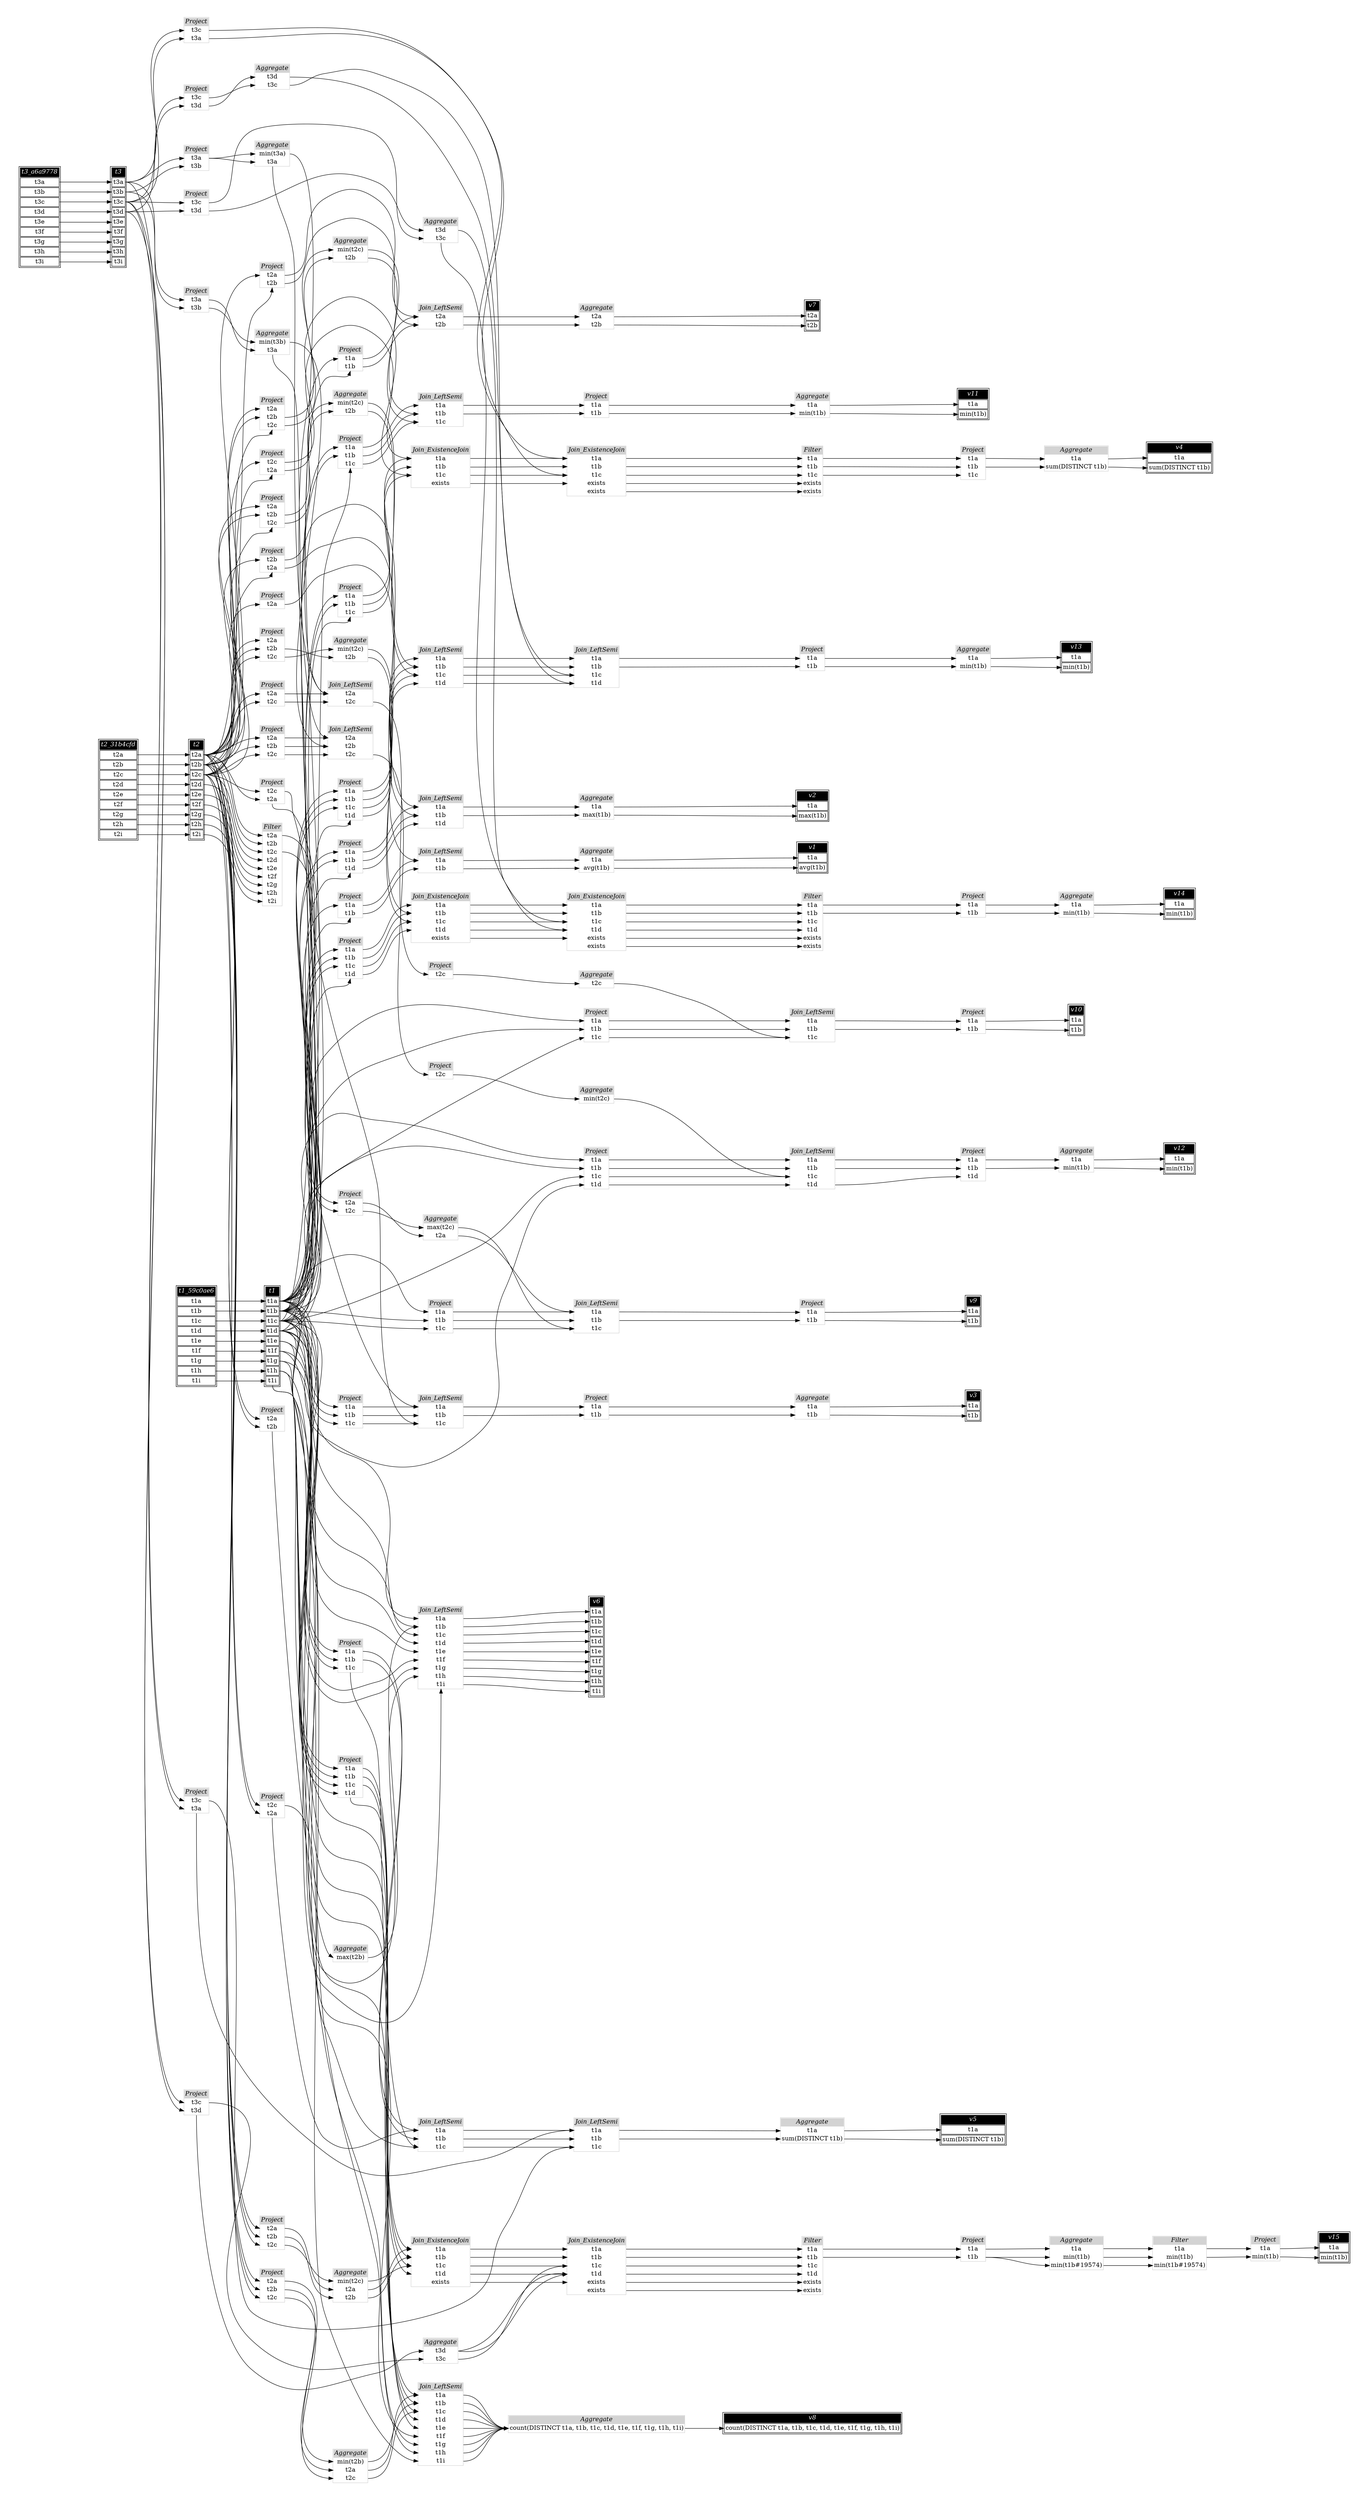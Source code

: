 // Automatically generated by SQLFlowTestSuite


digraph {
  graph [pad="0.5" nodesep="0.5" ranksep="1" fontname="Helvetica" rankdir=LR];
  node [shape=plaintext]

  
"Aggregate_01f6acd" [label=<
<table color="lightgray" border="1" cellborder="0" cellspacing="0">
  <tr><td bgcolor="lightgray" port="nodeName"><i>Aggregate</i></td></tr>
  <tr><td port="0">min(t2c)</td></tr>
</table>>];
     

"Aggregate_099d6dc" [label=<
<table color="lightgray" border="1" cellborder="0" cellspacing="0">
  <tr><td bgcolor="lightgray" port="nodeName"><i>Aggregate</i></td></tr>
  <tr><td port="0">t3d</td></tr>
<tr><td port="1">t3c</td></tr>
</table>>];
     

"Aggregate_0e63934" [label=<
<table color="lightgray" border="1" cellborder="0" cellspacing="0">
  <tr><td bgcolor="lightgray" port="nodeName"><i>Aggregate</i></td></tr>
  <tr><td port="0">min(t2c)</td></tr>
<tr><td port="1">t2a</td></tr>
<tr><td port="2">t2b</td></tr>
</table>>];
     

"Aggregate_3b8e700" [label=<
<table color="lightgray" border="1" cellborder="0" cellspacing="0">
  <tr><td bgcolor="lightgray" port="nodeName"><i>Aggregate</i></td></tr>
  <tr><td port="0">t2a</td></tr>
<tr><td port="1">t2b</td></tr>
</table>>];
     

"Aggregate_423a838" [label=<
<table color="lightgray" border="1" cellborder="0" cellspacing="0">
  <tr><td bgcolor="lightgray" port="nodeName"><i>Aggregate</i></td></tr>
  <tr><td port="0">count(DISTINCT t1a, t1b, t1c, t1d, t1e, t1f, t1g, t1h, t1i)</td></tr>
</table>>];
     

"Aggregate_54c38de" [label=<
<table color="lightgray" border="1" cellborder="0" cellspacing="0">
  <tr><td bgcolor="lightgray" port="nodeName"><i>Aggregate</i></td></tr>
  <tr><td port="0">t1a</td></tr>
<tr><td port="1">min(t1b)</td></tr>
</table>>];
     

"Aggregate_595aa79" [label=<
<table color="lightgray" border="1" cellborder="0" cellspacing="0">
  <tr><td bgcolor="lightgray" port="nodeName"><i>Aggregate</i></td></tr>
  <tr><td port="0">min(t3b)</td></tr>
<tr><td port="1">t3a</td></tr>
</table>>];
     

"Aggregate_5979d59" [label=<
<table color="lightgray" border="1" cellborder="0" cellspacing="0">
  <tr><td bgcolor="lightgray" port="nodeName"><i>Aggregate</i></td></tr>
  <tr><td port="0">t1a</td></tr>
<tr><td port="1">min(t1b)</td></tr>
</table>>];
     

"Aggregate_5e15053" [label=<
<table color="lightgray" border="1" cellborder="0" cellspacing="0">
  <tr><td bgcolor="lightgray" port="nodeName"><i>Aggregate</i></td></tr>
  <tr><td port="0">t1a</td></tr>
<tr><td port="1">t1b</td></tr>
</table>>];
     

"Aggregate_60f2bf4" [label=<
<table color="lightgray" border="1" cellborder="0" cellspacing="0">
  <tr><td bgcolor="lightgray" port="nodeName"><i>Aggregate</i></td></tr>
  <tr><td port="0">max(t2b)</td></tr>
</table>>];
     

"Aggregate_654e380" [label=<
<table color="lightgray" border="1" cellborder="0" cellspacing="0">
  <tr><td bgcolor="lightgray" port="nodeName"><i>Aggregate</i></td></tr>
  <tr><td port="0">min(t2c)</td></tr>
<tr><td port="1">t2b</td></tr>
</table>>];
     

"Aggregate_6fe416c" [label=<
<table color="lightgray" border="1" cellborder="0" cellspacing="0">
  <tr><td bgcolor="lightgray" port="nodeName"><i>Aggregate</i></td></tr>
  <tr><td port="0">t2c</td></tr>
</table>>];
     

"Aggregate_72c38a7" [label=<
<table color="lightgray" border="1" cellborder="0" cellspacing="0">
  <tr><td bgcolor="lightgray" port="nodeName"><i>Aggregate</i></td></tr>
  <tr><td port="0">t1a</td></tr>
<tr><td port="1">min(t1b)</td></tr>
<tr><td port="2">min(t1b#19574)</td></tr>
</table>>];
     

"Aggregate_89f92d0" [label=<
<table color="lightgray" border="1" cellborder="0" cellspacing="0">
  <tr><td bgcolor="lightgray" port="nodeName"><i>Aggregate</i></td></tr>
  <tr><td port="0">min(t2c)</td></tr>
<tr><td port="1">t2b</td></tr>
</table>>];
     

"Aggregate_93e3113" [label=<
<table color="lightgray" border="1" cellborder="0" cellspacing="0">
  <tr><td bgcolor="lightgray" port="nodeName"><i>Aggregate</i></td></tr>
  <tr><td port="0">t1a</td></tr>
<tr><td port="1">sum(DISTINCT t1b)</td></tr>
</table>>];
     

"Aggregate_98a36ce" [label=<
<table color="lightgray" border="1" cellborder="0" cellspacing="0">
  <tr><td bgcolor="lightgray" port="nodeName"><i>Aggregate</i></td></tr>
  <tr><td port="0">t3d</td></tr>
<tr><td port="1">t3c</td></tr>
</table>>];
     

"Aggregate_9c896eb" [label=<
<table color="lightgray" border="1" cellborder="0" cellspacing="0">
  <tr><td bgcolor="lightgray" port="nodeName"><i>Aggregate</i></td></tr>
  <tr><td port="0">t1a</td></tr>
<tr><td port="1">min(t1b)</td></tr>
</table>>];
     

"Aggregate_9d04c44" [label=<
<table color="lightgray" border="1" cellborder="0" cellspacing="0">
  <tr><td bgcolor="lightgray" port="nodeName"><i>Aggregate</i></td></tr>
  <tr><td port="0">min(t2b)</td></tr>
<tr><td port="1">t2a</td></tr>
<tr><td port="2">t2c</td></tr>
</table>>];
     

"Aggregate_aea3522" [label=<
<table color="lightgray" border="1" cellborder="0" cellspacing="0">
  <tr><td bgcolor="lightgray" port="nodeName"><i>Aggregate</i></td></tr>
  <tr><td port="0">t1a</td></tr>
<tr><td port="1">min(t1b)</td></tr>
</table>>];
     

"Aggregate_bb48569" [label=<
<table color="lightgray" border="1" cellborder="0" cellspacing="0">
  <tr><td bgcolor="lightgray" port="nodeName"><i>Aggregate</i></td></tr>
  <tr><td port="0">t1a</td></tr>
<tr><td port="1">sum(DISTINCT t1b)</td></tr>
</table>>];
     

"Aggregate_bba1287" [label=<
<table color="lightgray" border="1" cellborder="0" cellspacing="0">
  <tr><td bgcolor="lightgray" port="nodeName"><i>Aggregate</i></td></tr>
  <tr><td port="0">t1a</td></tr>
<tr><td port="1">max(t1b)</td></tr>
</table>>];
     

"Aggregate_d0d5f58" [label=<
<table color="lightgray" border="1" cellborder="0" cellspacing="0">
  <tr><td bgcolor="lightgray" port="nodeName"><i>Aggregate</i></td></tr>
  <tr><td port="0">min(t2c)</td></tr>
<tr><td port="1">t2b</td></tr>
</table>>];
     

"Aggregate_d140787" [label=<
<table color="lightgray" border="1" cellborder="0" cellspacing="0">
  <tr><td bgcolor="lightgray" port="nodeName"><i>Aggregate</i></td></tr>
  <tr><td port="0">t3d</td></tr>
<tr><td port="1">t3c</td></tr>
</table>>];
     

"Aggregate_e6b0a16" [label=<
<table color="lightgray" border="1" cellborder="0" cellspacing="0">
  <tr><td bgcolor="lightgray" port="nodeName"><i>Aggregate</i></td></tr>
  <tr><td port="0">max(t2c)</td></tr>
<tr><td port="1">t2a</td></tr>
</table>>];
     

"Aggregate_e9756bd" [label=<
<table color="lightgray" border="1" cellborder="0" cellspacing="0">
  <tr><td bgcolor="lightgray" port="nodeName"><i>Aggregate</i></td></tr>
  <tr><td port="0">t1a</td></tr>
<tr><td port="1">avg(t1b)</td></tr>
</table>>];
     

"Aggregate_f97ef1f" [label=<
<table color="lightgray" border="1" cellborder="0" cellspacing="0">
  <tr><td bgcolor="lightgray" port="nodeName"><i>Aggregate</i></td></tr>
  <tr><td port="0">min(t3a)</td></tr>
<tr><td port="1">t3a</td></tr>
</table>>];
     

"Filter_5ae0fdd" [label=<
<table color="lightgray" border="1" cellborder="0" cellspacing="0">
  <tr><td bgcolor="lightgray" port="nodeName"><i>Filter</i></td></tr>
  <tr><td port="0">t1a</td></tr>
<tr><td port="1">t1b</td></tr>
<tr><td port="2">t1c</td></tr>
<tr><td port="3">exists</td></tr>
<tr><td port="4">exists</td></tr>
</table>>];
     

"Filter_7f34a71" [label=<
<table color="lightgray" border="1" cellborder="0" cellspacing="0">
  <tr><td bgcolor="lightgray" port="nodeName"><i>Filter</i></td></tr>
  <tr><td port="0">t2a</td></tr>
<tr><td port="1">t2b</td></tr>
<tr><td port="2">t2c</td></tr>
<tr><td port="3">t2d</td></tr>
<tr><td port="4">t2e</td></tr>
<tr><td port="5">t2f</td></tr>
<tr><td port="6">t2g</td></tr>
<tr><td port="7">t2h</td></tr>
<tr><td port="8">t2i</td></tr>
</table>>];
     

"Filter_83634af" [label=<
<table color="lightgray" border="1" cellborder="0" cellspacing="0">
  <tr><td bgcolor="lightgray" port="nodeName"><i>Filter</i></td></tr>
  <tr><td port="0">t1a</td></tr>
<tr><td port="1">min(t1b)</td></tr>
<tr><td port="2">min(t1b#19574)</td></tr>
</table>>];
     

"Filter_88534a6" [label=<
<table color="lightgray" border="1" cellborder="0" cellspacing="0">
  <tr><td bgcolor="lightgray" port="nodeName"><i>Filter</i></td></tr>
  <tr><td port="0">t1a</td></tr>
<tr><td port="1">t1b</td></tr>
<tr><td port="2">t1c</td></tr>
<tr><td port="3">t1d</td></tr>
<tr><td port="4">exists</td></tr>
<tr><td port="5">exists</td></tr>
</table>>];
     

"Filter_db04bbc" [label=<
<table color="lightgray" border="1" cellborder="0" cellspacing="0">
  <tr><td bgcolor="lightgray" port="nodeName"><i>Filter</i></td></tr>
  <tr><td port="0">t1a</td></tr>
<tr><td port="1">t1b</td></tr>
<tr><td port="2">t1c</td></tr>
<tr><td port="3">t1d</td></tr>
<tr><td port="4">exists</td></tr>
<tr><td port="5">exists</td></tr>
</table>>];
     

"Join_ExistenceJoin_25a0ab7" [label=<
<table color="lightgray" border="1" cellborder="0" cellspacing="0">
  <tr><td bgcolor="lightgray" port="nodeName"><i>Join_ExistenceJoin</i></td></tr>
  <tr><td port="0">t1a</td></tr>
<tr><td port="1">t1b</td></tr>
<tr><td port="2">t1c</td></tr>
<tr><td port="3">t1d</td></tr>
<tr><td port="4">exists</td></tr>
<tr><td port="5">exists</td></tr>
</table>>];
     

"Join_ExistenceJoin_56a1242" [label=<
<table color="lightgray" border="1" cellborder="0" cellspacing="0">
  <tr><td bgcolor="lightgray" port="nodeName"><i>Join_ExistenceJoin</i></td></tr>
  <tr><td port="0">t1a</td></tr>
<tr><td port="1">t1b</td></tr>
<tr><td port="2">t1c</td></tr>
<tr><td port="3">exists</td></tr>
</table>>];
     

"Join_ExistenceJoin_72c4337" [label=<
<table color="lightgray" border="1" cellborder="0" cellspacing="0">
  <tr><td bgcolor="lightgray" port="nodeName"><i>Join_ExistenceJoin</i></td></tr>
  <tr><td port="0">t1a</td></tr>
<tr><td port="1">t1b</td></tr>
<tr><td port="2">t1c</td></tr>
<tr><td port="3">t1d</td></tr>
<tr><td port="4">exists</td></tr>
<tr><td port="5">exists</td></tr>
</table>>];
     

"Join_ExistenceJoin_80f2216" [label=<
<table color="lightgray" border="1" cellborder="0" cellspacing="0">
  <tr><td bgcolor="lightgray" port="nodeName"><i>Join_ExistenceJoin</i></td></tr>
  <tr><td port="0">t1a</td></tr>
<tr><td port="1">t1b</td></tr>
<tr><td port="2">t1c</td></tr>
<tr><td port="3">t1d</td></tr>
<tr><td port="4">exists</td></tr>
</table>>];
     

"Join_ExistenceJoin_bff2c28" [label=<
<table color="lightgray" border="1" cellborder="0" cellspacing="0">
  <tr><td bgcolor="lightgray" port="nodeName"><i>Join_ExistenceJoin</i></td></tr>
  <tr><td port="0">t1a</td></tr>
<tr><td port="1">t1b</td></tr>
<tr><td port="2">t1c</td></tr>
<tr><td port="3">t1d</td></tr>
<tr><td port="4">exists</td></tr>
</table>>];
     

"Join_ExistenceJoin_d89bf5f" [label=<
<table color="lightgray" border="1" cellborder="0" cellspacing="0">
  <tr><td bgcolor="lightgray" port="nodeName"><i>Join_ExistenceJoin</i></td></tr>
  <tr><td port="0">t1a</td></tr>
<tr><td port="1">t1b</td></tr>
<tr><td port="2">t1c</td></tr>
<tr><td port="3">exists</td></tr>
<tr><td port="4">exists</td></tr>
</table>>];
     

"Join_LeftSemi_04d5a7d" [label=<
<table color="lightgray" border="1" cellborder="0" cellspacing="0">
  <tr><td bgcolor="lightgray" port="nodeName"><i>Join_LeftSemi</i></td></tr>
  <tr><td port="0">t1a</td></tr>
<tr><td port="1">t1b</td></tr>
<tr><td port="2">t1c</td></tr>
</table>>];
     

"Join_LeftSemi_0f1a6e0" [label=<
<table color="lightgray" border="1" cellborder="0" cellspacing="0">
  <tr><td bgcolor="lightgray" port="nodeName"><i>Join_LeftSemi</i></td></tr>
  <tr><td port="0">t1a</td></tr>
<tr><td port="1">t1b</td></tr>
<tr><td port="2">t1c</td></tr>
<tr><td port="3">t1d</td></tr>
</table>>];
     

"Join_LeftSemi_17d1e2e" [label=<
<table color="lightgray" border="1" cellborder="0" cellspacing="0">
  <tr><td bgcolor="lightgray" port="nodeName"><i>Join_LeftSemi</i></td></tr>
  <tr><td port="0">t2a</td></tr>
<tr><td port="1">t2b</td></tr>
<tr><td port="2">t2c</td></tr>
</table>>];
     

"Join_LeftSemi_2bf2a8e" [label=<
<table color="lightgray" border="1" cellborder="0" cellspacing="0">
  <tr><td bgcolor="lightgray" port="nodeName"><i>Join_LeftSemi</i></td></tr>
  <tr><td port="0">t2a</td></tr>
<tr><td port="1">t2c</td></tr>
</table>>];
     

"Join_LeftSemi_74c7102" [label=<
<table color="lightgray" border="1" cellborder="0" cellspacing="0">
  <tr><td bgcolor="lightgray" port="nodeName"><i>Join_LeftSemi</i></td></tr>
  <tr><td port="0">t1a</td></tr>
<tr><td port="1">t1b</td></tr>
<tr><td port="2">t1c</td></tr>
</table>>];
     

"Join_LeftSemi_8448e72" [label=<
<table color="lightgray" border="1" cellborder="0" cellspacing="0">
  <tr><td bgcolor="lightgray" port="nodeName"><i>Join_LeftSemi</i></td></tr>
  <tr><td port="0">t1a</td></tr>
<tr><td port="1">t1b</td></tr>
<tr><td port="2">t1d</td></tr>
</table>>];
     

"Join_LeftSemi_8bb80e6" [label=<
<table color="lightgray" border="1" cellborder="0" cellspacing="0">
  <tr><td bgcolor="lightgray" port="nodeName"><i>Join_LeftSemi</i></td></tr>
  <tr><td port="0">t1a</td></tr>
<tr><td port="1">t1b</td></tr>
<tr><td port="2">t1c</td></tr>
</table>>];
     

"Join_LeftSemi_90f256e" [label=<
<table color="lightgray" border="1" cellborder="0" cellspacing="0">
  <tr><td bgcolor="lightgray" port="nodeName"><i>Join_LeftSemi</i></td></tr>
  <tr><td port="0">t1a</td></tr>
<tr><td port="1">t1b</td></tr>
</table>>];
     

"Join_LeftSemi_90f4afe" [label=<
<table color="lightgray" border="1" cellborder="0" cellspacing="0">
  <tr><td bgcolor="lightgray" port="nodeName"><i>Join_LeftSemi</i></td></tr>
  <tr><td port="0">t1a</td></tr>
<tr><td port="1">t1b</td></tr>
<tr><td port="2">t1c</td></tr>
<tr><td port="3">t1d</td></tr>
</table>>];
     

"Join_LeftSemi_b68c7ae" [label=<
<table color="lightgray" border="1" cellborder="0" cellspacing="0">
  <tr><td bgcolor="lightgray" port="nodeName"><i>Join_LeftSemi</i></td></tr>
  <tr><td port="0">t1a</td></tr>
<tr><td port="1">t1b</td></tr>
<tr><td port="2">t1c</td></tr>
<tr><td port="3">t1d</td></tr>
<tr><td port="4">t1e</td></tr>
<tr><td port="5">t1f</td></tr>
<tr><td port="6">t1g</td></tr>
<tr><td port="7">t1h</td></tr>
<tr><td port="8">t1i</td></tr>
</table>>];
     

"Join_LeftSemi_b994c8a" [label=<
<table color="lightgray" border="1" cellborder="0" cellspacing="0">
  <tr><td bgcolor="lightgray" port="nodeName"><i>Join_LeftSemi</i></td></tr>
  <tr><td port="0">t1a</td></tr>
<tr><td port="1">t1b</td></tr>
<tr><td port="2">t1c</td></tr>
</table>>];
     

"Join_LeftSemi_bb0c6f7" [label=<
<table color="lightgray" border="1" cellborder="0" cellspacing="0">
  <tr><td bgcolor="lightgray" port="nodeName"><i>Join_LeftSemi</i></td></tr>
  <tr><td port="0">t1a</td></tr>
<tr><td port="1">t1b</td></tr>
<tr><td port="2">t1c</td></tr>
</table>>];
     

"Join_LeftSemi_c15788d" [label=<
<table color="lightgray" border="1" cellborder="0" cellspacing="0">
  <tr><td bgcolor="lightgray" port="nodeName"><i>Join_LeftSemi</i></td></tr>
  <tr><td port="0">t1a</td></tr>
<tr><td port="1">t1b</td></tr>
<tr><td port="2">t1c</td></tr>
<tr><td port="3">t1d</td></tr>
<tr><td port="4">t1e</td></tr>
<tr><td port="5">t1f</td></tr>
<tr><td port="6">t1g</td></tr>
<tr><td port="7">t1h</td></tr>
<tr><td port="8">t1i</td></tr>
</table>>];
     

"Join_LeftSemi_d7942d9" [label=<
<table color="lightgray" border="1" cellborder="0" cellspacing="0">
  <tr><td bgcolor="lightgray" port="nodeName"><i>Join_LeftSemi</i></td></tr>
  <tr><td port="0">t2a</td></tr>
<tr><td port="1">t2b</td></tr>
</table>>];
     

"Join_LeftSemi_e4f85fe" [label=<
<table color="lightgray" border="1" cellborder="0" cellspacing="0">
  <tr><td bgcolor="lightgray" port="nodeName"><i>Join_LeftSemi</i></td></tr>
  <tr><td port="0">t1a</td></tr>
<tr><td port="1">t1b</td></tr>
<tr><td port="2">t1c</td></tr>
<tr><td port="3">t1d</td></tr>
</table>>];
     

"Join_LeftSemi_f5b593a" [label=<
<table color="lightgray" border="1" cellborder="0" cellspacing="0">
  <tr><td bgcolor="lightgray" port="nodeName"><i>Join_LeftSemi</i></td></tr>
  <tr><td port="0">t1a</td></tr>
<tr><td port="1">t1b</td></tr>
<tr><td port="2">t1c</td></tr>
</table>>];
     

"Project_041085f" [label=<
<table color="lightgray" border="1" cellborder="0" cellspacing="0">
  <tr><td bgcolor="lightgray" port="nodeName"><i>Project</i></td></tr>
  <tr><td port="0">t2c</td></tr>
<tr><td port="1">t2a</td></tr>
</table>>];
     

"Project_059b937" [label=<
<table color="lightgray" border="1" cellborder="0" cellspacing="0">
  <tr><td bgcolor="lightgray" port="nodeName"><i>Project</i></td></tr>
  <tr><td port="0">t2c</td></tr>
</table>>];
     

"Project_1668663" [label=<
<table color="lightgray" border="1" cellborder="0" cellspacing="0">
  <tr><td bgcolor="lightgray" port="nodeName"><i>Project</i></td></tr>
  <tr><td port="0">t1a</td></tr>
<tr><td port="1">t1b</td></tr>
<tr><td port="2">t1c</td></tr>
</table>>];
     

"Project_1669ff0" [label=<
<table color="lightgray" border="1" cellborder="0" cellspacing="0">
  <tr><td bgcolor="lightgray" port="nodeName"><i>Project</i></td></tr>
  <tr><td port="0">t1a</td></tr>
<tr><td port="1">t1b</td></tr>
<tr><td port="2">t1c</td></tr>
</table>>];
     

"Project_17b53fb" [label=<
<table color="lightgray" border="1" cellborder="0" cellspacing="0">
  <tr><td bgcolor="lightgray" port="nodeName"><i>Project</i></td></tr>
  <tr><td port="0">t1a</td></tr>
<tr><td port="1">t1b</td></tr>
</table>>];
     

"Project_2332199" [label=<
<table color="lightgray" border="1" cellborder="0" cellspacing="0">
  <tr><td bgcolor="lightgray" port="nodeName"><i>Project</i></td></tr>
  <tr><td port="0">t3c</td></tr>
<tr><td port="1">t3a</td></tr>
</table>>];
     

"Project_266c94f" [label=<
<table color="lightgray" border="1" cellborder="0" cellspacing="0">
  <tr><td bgcolor="lightgray" port="nodeName"><i>Project</i></td></tr>
  <tr><td port="0">t2a</td></tr>
<tr><td port="1">t2b</td></tr>
</table>>];
     

"Project_2837c21" [label=<
<table color="lightgray" border="1" cellborder="0" cellspacing="0">
  <tr><td bgcolor="lightgray" port="nodeName"><i>Project</i></td></tr>
  <tr><td port="0">t1a</td></tr>
<tr><td port="1">t1b</td></tr>
</table>>];
     

"Project_3da01a0" [label=<
<table color="lightgray" border="1" cellborder="0" cellspacing="0">
  <tr><td bgcolor="lightgray" port="nodeName"><i>Project</i></td></tr>
  <tr><td port="0">t1a</td></tr>
<tr><td port="1">t1b</td></tr>
<tr><td port="2">t1c</td></tr>
</table>>];
     

"Project_42323c5" [label=<
<table color="lightgray" border="1" cellborder="0" cellspacing="0">
  <tr><td bgcolor="lightgray" port="nodeName"><i>Project</i></td></tr>
  <tr><td port="0">t1a</td></tr>
<tr><td port="1">t1b</td></tr>
<tr><td port="2">t1c</td></tr>
</table>>];
     

"Project_4c1f903" [label=<
<table color="lightgray" border="1" cellborder="0" cellspacing="0">
  <tr><td bgcolor="lightgray" port="nodeName"><i>Project</i></td></tr>
  <tr><td port="0">t2a</td></tr>
<tr><td port="1">t2b</td></tr>
<tr><td port="2">t2c</td></tr>
</table>>];
     

"Project_50198d5" [label=<
<table color="lightgray" border="1" cellborder="0" cellspacing="0">
  <tr><td bgcolor="lightgray" port="nodeName"><i>Project</i></td></tr>
  <tr><td port="0">t2a</td></tr>
<tr><td port="1">t2c</td></tr>
</table>>];
     

"Project_506fab3" [label=<
<table color="lightgray" border="1" cellborder="0" cellspacing="0">
  <tr><td bgcolor="lightgray" port="nodeName"><i>Project</i></td></tr>
  <tr><td port="0">t1a</td></tr>
<tr><td port="1">t1b</td></tr>
<tr><td port="2">t1c</td></tr>
<tr><td port="3">t1d</td></tr>
</table>>];
     

"Project_5b817f3" [label=<
<table color="lightgray" border="1" cellborder="0" cellspacing="0">
  <tr><td bgcolor="lightgray" port="nodeName"><i>Project</i></td></tr>
  <tr><td port="0">t1a</td></tr>
<tr><td port="1">t1b</td></tr>
</table>>];
     

"Project_5d235bb" [label=<
<table color="lightgray" border="1" cellborder="0" cellspacing="0">
  <tr><td bgcolor="lightgray" port="nodeName"><i>Project</i></td></tr>
  <tr><td port="0">t1a</td></tr>
<tr><td port="1">t1b</td></tr>
</table>>];
     

"Project_5dac4da" [label=<
<table color="lightgray" border="1" cellborder="0" cellspacing="0">
  <tr><td bgcolor="lightgray" port="nodeName"><i>Project</i></td></tr>
  <tr><td port="0">t1a</td></tr>
<tr><td port="1">t1b</td></tr>
<tr><td port="2">t1c</td></tr>
<tr><td port="3">t1d</td></tr>
</table>>];
     

"Project_61d4309" [label=<
<table color="lightgray" border="1" cellborder="0" cellspacing="0">
  <tr><td bgcolor="lightgray" port="nodeName"><i>Project</i></td></tr>
  <tr><td port="0">t2a</td></tr>
<tr><td port="1">t2c</td></tr>
</table>>];
     

"Project_6b2bf3a" [label=<
<table color="lightgray" border="1" cellborder="0" cellspacing="0">
  <tr><td bgcolor="lightgray" port="nodeName"><i>Project</i></td></tr>
  <tr><td port="0">t3c</td></tr>
<tr><td port="1">t3d</td></tr>
</table>>];
     

"Project_72182a0" [label=<
<table color="lightgray" border="1" cellborder="0" cellspacing="0">
  <tr><td bgcolor="lightgray" port="nodeName"><i>Project</i></td></tr>
  <tr><td port="0">t3c</td></tr>
<tr><td port="1">t3d</td></tr>
</table>>];
     

"Project_72c4fb2" [label=<
<table color="lightgray" border="1" cellborder="0" cellspacing="0">
  <tr><td bgcolor="lightgray" port="nodeName"><i>Project</i></td></tr>
  <tr><td port="0">t1a</td></tr>
<tr><td port="1">t1b</td></tr>
</table>>];
     

"Project_730ffe1" [label=<
<table color="lightgray" border="1" cellborder="0" cellspacing="0">
  <tr><td bgcolor="lightgray" port="nodeName"><i>Project</i></td></tr>
  <tr><td port="0">t1a</td></tr>
<tr><td port="1">t1b</td></tr>
<tr><td port="2">t1d</td></tr>
</table>>];
     

"Project_78c8435" [label=<
<table color="lightgray" border="1" cellborder="0" cellspacing="0">
  <tr><td bgcolor="lightgray" port="nodeName"><i>Project</i></td></tr>
  <tr><td port="0">t1a</td></tr>
<tr><td port="1">t1b</td></tr>
</table>>];
     

"Project_7cd974c" [label=<
<table color="lightgray" border="1" cellborder="0" cellspacing="0">
  <tr><td bgcolor="lightgray" port="nodeName"><i>Project</i></td></tr>
  <tr><td port="0">t1a</td></tr>
<tr><td port="1">t1b</td></tr>
<tr><td port="2">t1c</td></tr>
<tr><td port="3">t1d</td></tr>
</table>>];
     

"Project_7d9553f" [label=<
<table color="lightgray" border="1" cellborder="0" cellspacing="0">
  <tr><td bgcolor="lightgray" port="nodeName"><i>Project</i></td></tr>
  <tr><td port="0">t2c</td></tr>
<tr><td port="1">t2a</td></tr>
</table>>];
     

"Project_811eb98" [label=<
<table color="lightgray" border="1" cellborder="0" cellspacing="0">
  <tr><td bgcolor="lightgray" port="nodeName"><i>Project</i></td></tr>
  <tr><td port="0">t2a</td></tr>
<tr><td port="1">t2b</td></tr>
<tr><td port="2">t2c</td></tr>
</table>>];
     

"Project_89e9324" [label=<
<table color="lightgray" border="1" cellborder="0" cellspacing="0">
  <tr><td bgcolor="lightgray" port="nodeName"><i>Project</i></td></tr>
  <tr><td port="0">t1a</td></tr>
<tr><td port="1">t1b</td></tr>
</table>>];
     

"Project_91203e5" [label=<
<table color="lightgray" border="1" cellborder="0" cellspacing="0">
  <tr><td bgcolor="lightgray" port="nodeName"><i>Project</i></td></tr>
  <tr><td port="0">t1a</td></tr>
<tr><td port="1">min(t1b)</td></tr>
</table>>];
     

"Project_92ffe02" [label=<
<table color="lightgray" border="1" cellborder="0" cellspacing="0">
  <tr><td bgcolor="lightgray" port="nodeName"><i>Project</i></td></tr>
  <tr><td port="0">t3c</td></tr>
<tr><td port="1">t3a</td></tr>
</table>>];
     

"Project_98cd56f" [label=<
<table color="lightgray" border="1" cellborder="0" cellspacing="0">
  <tr><td bgcolor="lightgray" port="nodeName"><i>Project</i></td></tr>
  <tr><td port="0">t2a</td></tr>
<tr><td port="1">t2b</td></tr>
<tr><td port="2">t2c</td></tr>
</table>>];
     

"Project_9e2f4ba" [label=<
<table color="lightgray" border="1" cellborder="0" cellspacing="0">
  <tr><td bgcolor="lightgray" port="nodeName"><i>Project</i></td></tr>
  <tr><td port="0">t3c</td></tr>
<tr><td port="1">t3d</td></tr>
</table>>];
     

"Project_a6e38f9" [label=<
<table color="lightgray" border="1" cellborder="0" cellspacing="0">
  <tr><td bgcolor="lightgray" port="nodeName"><i>Project</i></td></tr>
  <tr><td port="0">t1a</td></tr>
<tr><td port="1">t1b</td></tr>
<tr><td port="2">t1c</td></tr>
</table>>];
     

"Project_a7cb3cc" [label=<
<table color="lightgray" border="1" cellborder="0" cellspacing="0">
  <tr><td bgcolor="lightgray" port="nodeName"><i>Project</i></td></tr>
  <tr><td port="0">t2a</td></tr>
<tr><td port="1">t2b</td></tr>
</table>>];
     

"Project_a8ae778" [label=<
<table color="lightgray" border="1" cellborder="0" cellspacing="0">
  <tr><td bgcolor="lightgray" port="nodeName"><i>Project</i></td></tr>
  <tr><td port="0">t2b</td></tr>
<tr><td port="1">t2a</td></tr>
</table>>];
     

"Project_ac4d095" [label=<
<table color="lightgray" border="1" cellborder="0" cellspacing="0">
  <tr><td bgcolor="lightgray" port="nodeName"><i>Project</i></td></tr>
  <tr><td port="0">t1a</td></tr>
<tr><td port="1">t1b</td></tr>
</table>>];
     

"Project_ae0859d" [label=<
<table color="lightgray" border="1" cellborder="0" cellspacing="0">
  <tr><td bgcolor="lightgray" port="nodeName"><i>Project</i></td></tr>
  <tr><td port="0">t1a</td></tr>
<tr><td port="1">t1b</td></tr>
<tr><td port="2">t1d</td></tr>
</table>>];
     

"Project_b82c00e" [label=<
<table color="lightgray" border="1" cellborder="0" cellspacing="0">
  <tr><td bgcolor="lightgray" port="nodeName"><i>Project</i></td></tr>
  <tr><td port="0">t1a</td></tr>
<tr><td port="1">t1b</td></tr>
<tr><td port="2">t1c</td></tr>
<tr><td port="3">t1d</td></tr>
</table>>];
     

"Project_b9827e7" [label=<
<table color="lightgray" border="1" cellborder="0" cellspacing="0">
  <tr><td bgcolor="lightgray" port="nodeName"><i>Project</i></td></tr>
  <tr><td port="0">t3a</td></tr>
<tr><td port="1">t3b</td></tr>
</table>>];
     

"Project_c2be56f" [label=<
<table color="lightgray" border="1" cellborder="0" cellspacing="0">
  <tr><td bgcolor="lightgray" port="nodeName"><i>Project</i></td></tr>
  <tr><td port="0">t2a</td></tr>
</table>>];
     

"Project_c81d65e" [label=<
<table color="lightgray" border="1" cellborder="0" cellspacing="0">
  <tr><td bgcolor="lightgray" port="nodeName"><i>Project</i></td></tr>
  <tr><td port="0">t2a</td></tr>
<tr><td port="1">t2b</td></tr>
<tr><td port="2">t2c</td></tr>
</table>>];
     

"Project_ca37885" [label=<
<table color="lightgray" border="1" cellborder="0" cellspacing="0">
  <tr><td bgcolor="lightgray" port="nodeName"><i>Project</i></td></tr>
  <tr><td port="0">t2c</td></tr>
</table>>];
     

"Project_d2320f6" [label=<
<table color="lightgray" border="1" cellborder="0" cellspacing="0">
  <tr><td bgcolor="lightgray" port="nodeName"><i>Project</i></td></tr>
  <tr><td port="0">t3a</td></tr>
<tr><td port="1">t3b</td></tr>
</table>>];
     

"Project_d36d96e" [label=<
<table color="lightgray" border="1" cellborder="0" cellspacing="0">
  <tr><td bgcolor="lightgray" port="nodeName"><i>Project</i></td></tr>
  <tr><td port="0">t2a</td></tr>
<tr><td port="1">t2b</td></tr>
<tr><td port="2">t2c</td></tr>
</table>>];
     

"Project_d58d11a" [label=<
<table color="lightgray" border="1" cellborder="0" cellspacing="0">
  <tr><td bgcolor="lightgray" port="nodeName"><i>Project</i></td></tr>
  <tr><td port="0">t1a</td></tr>
<tr><td port="1">t1b</td></tr>
<tr><td port="2">t1c</td></tr>
</table>>];
     

"Project_e55c010" [label=<
<table color="lightgray" border="1" cellborder="0" cellspacing="0">
  <tr><td bgcolor="lightgray" port="nodeName"><i>Project</i></td></tr>
  <tr><td port="0">t1a</td></tr>
<tr><td port="1">t1b</td></tr>
</table>>];
     

"Project_e8f999f" [label=<
<table color="lightgray" border="1" cellborder="0" cellspacing="0">
  <tr><td bgcolor="lightgray" port="nodeName"><i>Project</i></td></tr>
  <tr><td port="0">t2a</td></tr>
<tr><td port="1">t2b</td></tr>
<tr><td port="2">t2c</td></tr>
</table>>];
     

"Project_f1c687a" [label=<
<table color="lightgray" border="1" cellborder="0" cellspacing="0">
  <tr><td bgcolor="lightgray" port="nodeName"><i>Project</i></td></tr>
  <tr><td port="0">t2c</td></tr>
<tr><td port="1">t2a</td></tr>
</table>>];
     

"Project_fe74c35" [label=<
<table color="lightgray" border="1" cellborder="0" cellspacing="0">
  <tr><td bgcolor="lightgray" port="nodeName"><i>Project</i></td></tr>
  <tr><td port="0">t1a</td></tr>
<tr><td port="1">t1b</td></tr>
<tr><td port="2">t1c</td></tr>
</table>>];
     

"t1" [color="black" label=<
<table>
  <tr><td bgcolor="black" port="nodeName"><i><font color="white">t1</font></i></td></tr>
  <tr><td port="0">t1a</td></tr>
<tr><td port="1">t1b</td></tr>
<tr><td port="2">t1c</td></tr>
<tr><td port="3">t1d</td></tr>
<tr><td port="4">t1e</td></tr>
<tr><td port="5">t1f</td></tr>
<tr><td port="6">t1g</td></tr>
<tr><td port="7">t1h</td></tr>
<tr><td port="8">t1i</td></tr>
</table>>];
     

"t1_59c0ae6" [color="black" label=<
<table>
  <tr><td bgcolor="black" port="nodeName"><i><font color="white">t1_59c0ae6</font></i></td></tr>
  <tr><td port="0">t1a</td></tr>
<tr><td port="1">t1b</td></tr>
<tr><td port="2">t1c</td></tr>
<tr><td port="3">t1d</td></tr>
<tr><td port="4">t1e</td></tr>
<tr><td port="5">t1f</td></tr>
<tr><td port="6">t1g</td></tr>
<tr><td port="7">t1h</td></tr>
<tr><td port="8">t1i</td></tr>
</table>>];
     

"t2" [color="black" label=<
<table>
  <tr><td bgcolor="black" port="nodeName"><i><font color="white">t2</font></i></td></tr>
  <tr><td port="0">t2a</td></tr>
<tr><td port="1">t2b</td></tr>
<tr><td port="2">t2c</td></tr>
<tr><td port="3">t2d</td></tr>
<tr><td port="4">t2e</td></tr>
<tr><td port="5">t2f</td></tr>
<tr><td port="6">t2g</td></tr>
<tr><td port="7">t2h</td></tr>
<tr><td port="8">t2i</td></tr>
</table>>];
     

"t2_31b4cfd" [color="black" label=<
<table>
  <tr><td bgcolor="black" port="nodeName"><i><font color="white">t2_31b4cfd</font></i></td></tr>
  <tr><td port="0">t2a</td></tr>
<tr><td port="1">t2b</td></tr>
<tr><td port="2">t2c</td></tr>
<tr><td port="3">t2d</td></tr>
<tr><td port="4">t2e</td></tr>
<tr><td port="5">t2f</td></tr>
<tr><td port="6">t2g</td></tr>
<tr><td port="7">t2h</td></tr>
<tr><td port="8">t2i</td></tr>
</table>>];
     

"t3" [color="black" label=<
<table>
  <tr><td bgcolor="black" port="nodeName"><i><font color="white">t3</font></i></td></tr>
  <tr><td port="0">t3a</td></tr>
<tr><td port="1">t3b</td></tr>
<tr><td port="2">t3c</td></tr>
<tr><td port="3">t3d</td></tr>
<tr><td port="4">t3e</td></tr>
<tr><td port="5">t3f</td></tr>
<tr><td port="6">t3g</td></tr>
<tr><td port="7">t3h</td></tr>
<tr><td port="8">t3i</td></tr>
</table>>];
     

"t3_a6a9778" [color="black" label=<
<table>
  <tr><td bgcolor="black" port="nodeName"><i><font color="white">t3_a6a9778</font></i></td></tr>
  <tr><td port="0">t3a</td></tr>
<tr><td port="1">t3b</td></tr>
<tr><td port="2">t3c</td></tr>
<tr><td port="3">t3d</td></tr>
<tr><td port="4">t3e</td></tr>
<tr><td port="5">t3f</td></tr>
<tr><td port="6">t3g</td></tr>
<tr><td port="7">t3h</td></tr>
<tr><td port="8">t3i</td></tr>
</table>>];
     

"v1" [color="black" label=<
<table>
  <tr><td bgcolor="black" port="nodeName"><i><font color="white">v1</font></i></td></tr>
  <tr><td port="0">t1a</td></tr>
<tr><td port="1">avg(t1b)</td></tr>
</table>>];
     

"v10" [color="black" label=<
<table>
  <tr><td bgcolor="black" port="nodeName"><i><font color="white">v10</font></i></td></tr>
  <tr><td port="0">t1a</td></tr>
<tr><td port="1">t1b</td></tr>
</table>>];
     

"v11" [color="black" label=<
<table>
  <tr><td bgcolor="black" port="nodeName"><i><font color="white">v11</font></i></td></tr>
  <tr><td port="0">t1a</td></tr>
<tr><td port="1">min(t1b)</td></tr>
</table>>];
     

"v12" [color="black" label=<
<table>
  <tr><td bgcolor="black" port="nodeName"><i><font color="white">v12</font></i></td></tr>
  <tr><td port="0">t1a</td></tr>
<tr><td port="1">min(t1b)</td></tr>
</table>>];
     

"v13" [color="black" label=<
<table>
  <tr><td bgcolor="black" port="nodeName"><i><font color="white">v13</font></i></td></tr>
  <tr><td port="0">t1a</td></tr>
<tr><td port="1">min(t1b)</td></tr>
</table>>];
     

"v14" [color="black" label=<
<table>
  <tr><td bgcolor="black" port="nodeName"><i><font color="white">v14</font></i></td></tr>
  <tr><td port="0">t1a</td></tr>
<tr><td port="1">min(t1b)</td></tr>
</table>>];
     

"v15" [color="black" label=<
<table>
  <tr><td bgcolor="black" port="nodeName"><i><font color="white">v15</font></i></td></tr>
  <tr><td port="0">t1a</td></tr>
<tr><td port="1">min(t1b)</td></tr>
</table>>];
     

"v2" [color="black" label=<
<table>
  <tr><td bgcolor="black" port="nodeName"><i><font color="white">v2</font></i></td></tr>
  <tr><td port="0">t1a</td></tr>
<tr><td port="1">max(t1b)</td></tr>
</table>>];
     

"v3" [color="black" label=<
<table>
  <tr><td bgcolor="black" port="nodeName"><i><font color="white">v3</font></i></td></tr>
  <tr><td port="0">t1a</td></tr>
<tr><td port="1">t1b</td></tr>
</table>>];
     

"v4" [color="black" label=<
<table>
  <tr><td bgcolor="black" port="nodeName"><i><font color="white">v4</font></i></td></tr>
  <tr><td port="0">t1a</td></tr>
<tr><td port="1">sum(DISTINCT t1b)</td></tr>
</table>>];
     

"v5" [color="black" label=<
<table>
  <tr><td bgcolor="black" port="nodeName"><i><font color="white">v5</font></i></td></tr>
  <tr><td port="0">t1a</td></tr>
<tr><td port="1">sum(DISTINCT t1b)</td></tr>
</table>>];
     

"v6" [color="black" label=<
<table>
  <tr><td bgcolor="black" port="nodeName"><i><font color="white">v6</font></i></td></tr>
  <tr><td port="0">t1a</td></tr>
<tr><td port="1">t1b</td></tr>
<tr><td port="2">t1c</td></tr>
<tr><td port="3">t1d</td></tr>
<tr><td port="4">t1e</td></tr>
<tr><td port="5">t1f</td></tr>
<tr><td port="6">t1g</td></tr>
<tr><td port="7">t1h</td></tr>
<tr><td port="8">t1i</td></tr>
</table>>];
     

"v7" [color="black" label=<
<table>
  <tr><td bgcolor="black" port="nodeName"><i><font color="white">v7</font></i></td></tr>
  <tr><td port="0">t2a</td></tr>
<tr><td port="1">t2b</td></tr>
</table>>];
     

"v8" [color="black" label=<
<table>
  <tr><td bgcolor="black" port="nodeName"><i><font color="white">v8</font></i></td></tr>
  <tr><td port="0">count(DISTINCT t1a, t1b, t1c, t1d, t1e, t1f, t1g, t1h, t1i)</td></tr>
</table>>];
     

"v9" [color="black" label=<
<table>
  <tr><td bgcolor="black" port="nodeName"><i><font color="white">v9</font></i></td></tr>
  <tr><td port="0">t1a</td></tr>
<tr><td port="1">t1b</td></tr>
</table>>];
     
  "Aggregate_01f6acd":0 -> "Join_LeftSemi_0f1a6e0":2;
"Aggregate_099d6dc":0 -> "Join_ExistenceJoin_25a0ab7":3;
"Aggregate_099d6dc":1 -> "Join_ExistenceJoin_25a0ab7":2;
"Aggregate_0e63934":0 -> "Join_ExistenceJoin_80f2216":2;
"Aggregate_0e63934":1 -> "Join_ExistenceJoin_80f2216":0;
"Aggregate_0e63934":2 -> "Join_ExistenceJoin_80f2216":1;
"Aggregate_3b8e700":0 -> "v7":0;
"Aggregate_3b8e700":1 -> "v7":1;
"Aggregate_423a838":0 -> "v8":0;
"Aggregate_54c38de":0 -> "v13":0;
"Aggregate_54c38de":1 -> "v13":1;
"Aggregate_595aa79":0 -> "Join_LeftSemi_17d1e2e":1;
"Aggregate_595aa79":1 -> "Join_LeftSemi_17d1e2e":0;
"Aggregate_5979d59":0 -> "v14":0;
"Aggregate_5979d59":1 -> "v14":1;
"Aggregate_5e15053":0 -> "v3":0;
"Aggregate_5e15053":1 -> "v3":1;
"Aggregate_60f2bf4":0 -> "Join_LeftSemi_c15788d":1;
"Aggregate_654e380":0 -> "Join_ExistenceJoin_bff2c28":2;
"Aggregate_654e380":1 -> "Join_ExistenceJoin_bff2c28":1;
"Aggregate_6fe416c":0 -> "Join_LeftSemi_04d5a7d":2;
"Aggregate_72c38a7":0 -> "Filter_83634af":0;
"Aggregate_72c38a7":1 -> "Filter_83634af":1;
"Aggregate_72c38a7":2 -> "Filter_83634af":2;
"Aggregate_89f92d0":0 -> "Join_LeftSemi_90f4afe":2;
"Aggregate_89f92d0":1 -> "Join_LeftSemi_90f4afe":1;
"Aggregate_93e3113":0 -> "v4":0;
"Aggregate_93e3113":1 -> "v4":1;
"Aggregate_98a36ce":0 -> "Join_LeftSemi_e4f85fe":3;
"Aggregate_98a36ce":1 -> "Join_LeftSemi_e4f85fe":2;
"Aggregate_9c896eb":0 -> "v11":0;
"Aggregate_9c896eb":1 -> "v11":1;
"Aggregate_9d04c44":0 -> "Join_LeftSemi_b68c7ae":1;
"Aggregate_9d04c44":1 -> "Join_LeftSemi_b68c7ae":0;
"Aggregate_9d04c44":2 -> "Join_LeftSemi_b68c7ae":2;
"Aggregate_aea3522":0 -> "v12":0;
"Aggregate_aea3522":1 -> "v12":1;
"Aggregate_bb48569":0 -> "v5":0;
"Aggregate_bb48569":1 -> "v5":1;
"Aggregate_bba1287":0 -> "v2":0;
"Aggregate_bba1287":1 -> "v2":1;
"Aggregate_d0d5f58":0 -> "Join_LeftSemi_bb0c6f7":2;
"Aggregate_d0d5f58":1 -> "Join_LeftSemi_bb0c6f7":1;
"Aggregate_d140787":0 -> "Join_ExistenceJoin_72c4337":3;
"Aggregate_d140787":0 -> "Join_ExistenceJoin_72c4337":3;
"Aggregate_d140787":1 -> "Join_ExistenceJoin_72c4337":2;
"Aggregate_e6b0a16":0 -> "Join_LeftSemi_b994c8a":2;
"Aggregate_e6b0a16":1 -> "Join_LeftSemi_b994c8a":0;
"Aggregate_e9756bd":0 -> "v1":0;
"Aggregate_e9756bd":1 -> "v1":1;
"Aggregate_f97ef1f":0 -> "Join_LeftSemi_2bf2a8e":0;
"Aggregate_f97ef1f":1 -> "Join_LeftSemi_2bf2a8e":0;
"Filter_5ae0fdd":0 -> "Project_fe74c35":0;
"Filter_5ae0fdd":1 -> "Project_fe74c35":1;
"Filter_5ae0fdd":2 -> "Project_fe74c35":2;
"Filter_7f34a71":0 -> "Project_50198d5":0;
"Filter_7f34a71":2 -> "Project_50198d5":1;
"Filter_83634af":0 -> "Project_91203e5":0;
"Filter_83634af":1 -> "Project_91203e5":1;
"Filter_88534a6":0 -> "Project_17b53fb":0;
"Filter_88534a6":1 -> "Project_17b53fb":1;
"Filter_db04bbc":0 -> "Project_5b817f3":0;
"Filter_db04bbc":1 -> "Project_5b817f3":1;
"Join_ExistenceJoin_25a0ab7":0 -> "Filter_db04bbc":0;
"Join_ExistenceJoin_25a0ab7":1 -> "Filter_db04bbc":1;
"Join_ExistenceJoin_25a0ab7":2 -> "Filter_db04bbc":2;
"Join_ExistenceJoin_25a0ab7":3 -> "Filter_db04bbc":3;
"Join_ExistenceJoin_25a0ab7":4 -> "Filter_db04bbc":4;
"Join_ExistenceJoin_25a0ab7":5 -> "Filter_db04bbc":5;
"Join_ExistenceJoin_56a1242":0 -> "Join_ExistenceJoin_d89bf5f":0;
"Join_ExistenceJoin_56a1242":1 -> "Join_ExistenceJoin_d89bf5f":1;
"Join_ExistenceJoin_56a1242":2 -> "Join_ExistenceJoin_d89bf5f":2;
"Join_ExistenceJoin_56a1242":3 -> "Join_ExistenceJoin_d89bf5f":3;
"Join_ExistenceJoin_72c4337":0 -> "Filter_88534a6":0;
"Join_ExistenceJoin_72c4337":1 -> "Filter_88534a6":1;
"Join_ExistenceJoin_72c4337":2 -> "Filter_88534a6":2;
"Join_ExistenceJoin_72c4337":3 -> "Filter_88534a6":3;
"Join_ExistenceJoin_72c4337":4 -> "Filter_88534a6":4;
"Join_ExistenceJoin_72c4337":5 -> "Filter_88534a6":5;
"Join_ExistenceJoin_80f2216":0 -> "Join_ExistenceJoin_72c4337":0;
"Join_ExistenceJoin_80f2216":1 -> "Join_ExistenceJoin_72c4337":1;
"Join_ExistenceJoin_80f2216":2 -> "Join_ExistenceJoin_72c4337":2;
"Join_ExistenceJoin_80f2216":3 -> "Join_ExistenceJoin_72c4337":3;
"Join_ExistenceJoin_80f2216":4 -> "Join_ExistenceJoin_72c4337":4;
"Join_ExistenceJoin_bff2c28":0 -> "Join_ExistenceJoin_25a0ab7":0;
"Join_ExistenceJoin_bff2c28":1 -> "Join_ExistenceJoin_25a0ab7":1;
"Join_ExistenceJoin_bff2c28":2 -> "Join_ExistenceJoin_25a0ab7":2;
"Join_ExistenceJoin_bff2c28":3 -> "Join_ExistenceJoin_25a0ab7":3;
"Join_ExistenceJoin_bff2c28":4 -> "Join_ExistenceJoin_25a0ab7":4;
"Join_ExistenceJoin_d89bf5f":0 -> "Filter_5ae0fdd":0;
"Join_ExistenceJoin_d89bf5f":1 -> "Filter_5ae0fdd":1;
"Join_ExistenceJoin_d89bf5f":2 -> "Filter_5ae0fdd":2;
"Join_ExistenceJoin_d89bf5f":3 -> "Filter_5ae0fdd":3;
"Join_ExistenceJoin_d89bf5f":4 -> "Filter_5ae0fdd":4;
"Join_LeftSemi_04d5a7d":0 -> "Project_2837c21":0;
"Join_LeftSemi_04d5a7d":1 -> "Project_2837c21":1;
"Join_LeftSemi_0f1a6e0":0 -> "Project_ae0859d":0;
"Join_LeftSemi_0f1a6e0":1 -> "Project_ae0859d":1;
"Join_LeftSemi_0f1a6e0":3 -> "Project_ae0859d":2;
"Join_LeftSemi_17d1e2e":2 -> "Project_ca37885":0;
"Join_LeftSemi_2bf2a8e":1 -> "Project_059b937":0;
"Join_LeftSemi_74c7102":0 -> "Join_LeftSemi_8bb80e6":0;
"Join_LeftSemi_74c7102":1 -> "Join_LeftSemi_8bb80e6":1;
"Join_LeftSemi_74c7102":2 -> "Join_LeftSemi_8bb80e6":2;
"Join_LeftSemi_8448e72":0 -> "Aggregate_bba1287":0;
"Join_LeftSemi_8448e72":1 -> "Aggregate_bba1287":1;
"Join_LeftSemi_8bb80e6":0 -> "Aggregate_bb48569":0;
"Join_LeftSemi_8bb80e6":1 -> "Aggregate_bb48569":1;
"Join_LeftSemi_90f256e":0 -> "Aggregate_e9756bd":0;
"Join_LeftSemi_90f256e":1 -> "Aggregate_e9756bd":1;
"Join_LeftSemi_90f4afe":0 -> "Join_LeftSemi_e4f85fe":0;
"Join_LeftSemi_90f4afe":1 -> "Join_LeftSemi_e4f85fe":1;
"Join_LeftSemi_90f4afe":2 -> "Join_LeftSemi_e4f85fe":2;
"Join_LeftSemi_90f4afe":3 -> "Join_LeftSemi_e4f85fe":3;
"Join_LeftSemi_b68c7ae":0 -> "Aggregate_423a838":0;
"Join_LeftSemi_b68c7ae":1 -> "Aggregate_423a838":0;
"Join_LeftSemi_b68c7ae":2 -> "Aggregate_423a838":0;
"Join_LeftSemi_b68c7ae":3 -> "Aggregate_423a838":0;
"Join_LeftSemi_b68c7ae":4 -> "Aggregate_423a838":0;
"Join_LeftSemi_b68c7ae":5 -> "Aggregate_423a838":0;
"Join_LeftSemi_b68c7ae":6 -> "Aggregate_423a838":0;
"Join_LeftSemi_b68c7ae":7 -> "Aggregate_423a838":0;
"Join_LeftSemi_b68c7ae":8 -> "Aggregate_423a838":0;
"Join_LeftSemi_b994c8a":0 -> "Project_ac4d095":0;
"Join_LeftSemi_b994c8a":1 -> "Project_ac4d095":1;
"Join_LeftSemi_bb0c6f7":0 -> "Project_78c8435":0;
"Join_LeftSemi_bb0c6f7":1 -> "Project_78c8435":1;
"Join_LeftSemi_c15788d":0 -> "v6":0;
"Join_LeftSemi_c15788d":1 -> "v6":1;
"Join_LeftSemi_c15788d":2 -> "v6":2;
"Join_LeftSemi_c15788d":3 -> "v6":3;
"Join_LeftSemi_c15788d":4 -> "v6":4;
"Join_LeftSemi_c15788d":5 -> "v6":5;
"Join_LeftSemi_c15788d":6 -> "v6":6;
"Join_LeftSemi_c15788d":7 -> "v6":7;
"Join_LeftSemi_c15788d":8 -> "v6":8;
"Join_LeftSemi_d7942d9":0 -> "Aggregate_3b8e700":0;
"Join_LeftSemi_d7942d9":1 -> "Aggregate_3b8e700":1;
"Join_LeftSemi_e4f85fe":0 -> "Project_e55c010":0;
"Join_LeftSemi_e4f85fe":1 -> "Project_e55c010":1;
"Join_LeftSemi_f5b593a":0 -> "Project_5d235bb":0;
"Join_LeftSemi_f5b593a":1 -> "Project_5d235bb":1;
"Project_041085f":0 -> "Join_LeftSemi_f5b593a":2;
"Project_041085f":1 -> "Join_LeftSemi_f5b593a":0;
"Project_059b937":0 -> "Aggregate_6fe416c":0;
"Project_1668663":0 -> "Join_LeftSemi_bb0c6f7":0;
"Project_1668663":1 -> "Join_LeftSemi_bb0c6f7":1;
"Project_1668663":2 -> "Join_LeftSemi_bb0c6f7":2;
"Project_1669ff0":0 -> "Join_LeftSemi_04d5a7d":0;
"Project_1669ff0":1 -> "Join_LeftSemi_04d5a7d":1;
"Project_1669ff0":2 -> "Join_LeftSemi_04d5a7d":2;
"Project_17b53fb":0 -> "Aggregate_72c38a7":0;
"Project_17b53fb":1 -> "Aggregate_72c38a7":1;
"Project_17b53fb":1 -> "Aggregate_72c38a7":2;
"Project_2332199":0 -> "Join_ExistenceJoin_d89bf5f":2;
"Project_2332199":1 -> "Join_ExistenceJoin_d89bf5f":0;
"Project_266c94f":1 -> "Aggregate_60f2bf4":0;
"Project_2837c21":0 -> "v10":0;
"Project_2837c21":1 -> "v10":1;
"Project_3da01a0":0 -> "Join_ExistenceJoin_56a1242":0;
"Project_3da01a0":1 -> "Join_ExistenceJoin_56a1242":1;
"Project_3da01a0":2 -> "Join_ExistenceJoin_56a1242":2;
"Project_42323c5":0 -> "Join_LeftSemi_f5b593a":0;
"Project_42323c5":1 -> "Join_LeftSemi_f5b593a":1;
"Project_42323c5":2 -> "Join_LeftSemi_f5b593a":2;
"Project_4c1f903":0 -> "Aggregate_9d04c44":1;
"Project_4c1f903":1 -> "Aggregate_9d04c44":0;
"Project_4c1f903":2 -> "Aggregate_9d04c44":2;
"Project_50198d5":0 -> "Aggregate_e6b0a16":1;
"Project_50198d5":1 -> "Aggregate_e6b0a16":0;
"Project_506fab3":0 -> "Join_LeftSemi_0f1a6e0":0;
"Project_506fab3":1 -> "Join_LeftSemi_0f1a6e0":1;
"Project_506fab3":2 -> "Join_LeftSemi_0f1a6e0":2;
"Project_506fab3":3 -> "Join_LeftSemi_0f1a6e0":3;
"Project_5b817f3":0 -> "Aggregate_5979d59":0;
"Project_5b817f3":1 -> "Aggregate_5979d59":1;
"Project_5d235bb":0 -> "Aggregate_5e15053":0;
"Project_5d235bb":1 -> "Aggregate_5e15053":1;
"Project_5dac4da":0 -> "Join_LeftSemi_90f4afe":0;
"Project_5dac4da":1 -> "Join_LeftSemi_90f4afe":1;
"Project_5dac4da":2 -> "Join_LeftSemi_90f4afe":2;
"Project_5dac4da":3 -> "Join_LeftSemi_90f4afe":3;
"Project_61d4309":0 -> "Join_LeftSemi_2bf2a8e":0;
"Project_61d4309":1 -> "Join_LeftSemi_2bf2a8e":1;
"Project_6b2bf3a":0 -> "Aggregate_98a36ce":1;
"Project_6b2bf3a":1 -> "Aggregate_98a36ce":0;
"Project_72182a0":0 -> "Aggregate_099d6dc":1;
"Project_72182a0":1 -> "Aggregate_099d6dc":0;
"Project_72c4fb2":0 -> "Join_LeftSemi_90f256e":0;
"Project_72c4fb2":1 -> "Join_LeftSemi_90f256e":1;
"Project_730ffe1":0 -> "Join_LeftSemi_8448e72":0;
"Project_730ffe1":1 -> "Join_LeftSemi_8448e72":1;
"Project_730ffe1":2 -> "Join_LeftSemi_8448e72":2;
"Project_78c8435":0 -> "Aggregate_9c896eb":0;
"Project_78c8435":1 -> "Aggregate_9c896eb":1;
"Project_7cd974c":0 -> "Join_ExistenceJoin_bff2c28":0;
"Project_7cd974c":1 -> "Join_ExistenceJoin_bff2c28":1;
"Project_7cd974c":2 -> "Join_ExistenceJoin_bff2c28":2;
"Project_7cd974c":3 -> "Join_ExistenceJoin_bff2c28":3;
"Project_7d9553f":0 -> "Join_LeftSemi_74c7102":2;
"Project_7d9553f":1 -> "Join_LeftSemi_74c7102":0;
"Project_811eb98":0 -> "Join_LeftSemi_17d1e2e":0;
"Project_811eb98":1 -> "Join_LeftSemi_17d1e2e":1;
"Project_811eb98":2 -> "Join_LeftSemi_17d1e2e":2;
"Project_89e9324":0 -> "Join_LeftSemi_d7942d9":0;
"Project_89e9324":1 -> "Join_LeftSemi_d7942d9":1;
"Project_91203e5":0 -> "v15":0;
"Project_91203e5":1 -> "v15":1;
"Project_92ffe02":0 -> "Join_LeftSemi_8bb80e6":2;
"Project_92ffe02":1 -> "Join_LeftSemi_8bb80e6":0;
"Project_98cd56f":0 -> "Aggregate_0e63934":1;
"Project_98cd56f":1 -> "Aggregate_0e63934":2;
"Project_98cd56f":2 -> "Aggregate_0e63934":0;
"Project_9e2f4ba":0 -> "Aggregate_d140787":1;
"Project_9e2f4ba":1 -> "Aggregate_d140787":0;
"Project_a6e38f9":0 -> "Join_LeftSemi_74c7102":0;
"Project_a6e38f9":1 -> "Join_LeftSemi_74c7102":1;
"Project_a6e38f9":2 -> "Join_LeftSemi_74c7102":2;
"Project_a7cb3cc":0 -> "Join_LeftSemi_d7942d9":0;
"Project_a7cb3cc":1 -> "Join_LeftSemi_d7942d9":1;
"Project_a8ae778":0 -> "Join_LeftSemi_8448e72":1;
"Project_a8ae778":1 -> "Join_LeftSemi_8448e72":0;
"Project_ac4d095":0 -> "v9":0;
"Project_ac4d095":1 -> "v9":1;
"Project_ae0859d":0 -> "Aggregate_aea3522":0;
"Project_ae0859d":1 -> "Aggregate_aea3522":1;
"Project_b82c00e":0 -> "Join_ExistenceJoin_80f2216":0;
"Project_b82c00e":1 -> "Join_ExistenceJoin_80f2216":1;
"Project_b82c00e":2 -> "Join_ExistenceJoin_80f2216":2;
"Project_b82c00e":3 -> "Join_ExistenceJoin_80f2216":3;
"Project_b9827e7":0 -> "Aggregate_595aa79":1;
"Project_b9827e7":1 -> "Aggregate_595aa79":0;
"Project_c2be56f":0 -> "Join_LeftSemi_90f256e":0;
"Project_c81d65e":1 -> "Aggregate_d0d5f58":1;
"Project_c81d65e":2 -> "Aggregate_d0d5f58":0;
"Project_ca37885":0 -> "Aggregate_01f6acd":0;
"Project_d2320f6":0 -> "Aggregate_f97ef1f":0;
"Project_d2320f6":0 -> "Aggregate_f97ef1f":1;
"Project_d36d96e":1 -> "Aggregate_89f92d0":1;
"Project_d36d96e":2 -> "Aggregate_89f92d0":0;
"Project_d58d11a":0 -> "Join_LeftSemi_b994c8a":0;
"Project_d58d11a":1 -> "Join_LeftSemi_b994c8a":1;
"Project_d58d11a":2 -> "Join_LeftSemi_b994c8a":2;
"Project_e55c010":0 -> "Aggregate_54c38de":0;
"Project_e55c010":1 -> "Aggregate_54c38de":1;
"Project_e8f999f":1 -> "Aggregate_654e380":1;
"Project_e8f999f":2 -> "Aggregate_654e380":0;
"Project_f1c687a":0 -> "Join_ExistenceJoin_56a1242":2;
"Project_f1c687a":1 -> "Join_ExistenceJoin_56a1242":0;
"Project_fe74c35":0 -> "Aggregate_93e3113":0;
"Project_fe74c35":1 -> "Aggregate_93e3113":1;
"t1":0 -> "Join_LeftSemi_b68c7ae":0;
"t1":0 -> "Join_LeftSemi_c15788d":0;
"t1":0 -> "Project_1668663":0;
"t1":0 -> "Project_1669ff0":0;
"t1":0 -> "Project_3da01a0":0;
"t1":0 -> "Project_42323c5":0;
"t1":0 -> "Project_506fab3":0;
"t1":0 -> "Project_5dac4da":0;
"t1":0 -> "Project_72c4fb2":0;
"t1":0 -> "Project_730ffe1":0;
"t1":0 -> "Project_7cd974c":0;
"t1":0 -> "Project_89e9324":0;
"t1":0 -> "Project_a6e38f9":0;
"t1":0 -> "Project_b82c00e":0;
"t1":0 -> "Project_d58d11a":0;
"t1":1 -> "Join_LeftSemi_b68c7ae":1;
"t1":1 -> "Join_LeftSemi_c15788d":1;
"t1":1 -> "Project_1668663":1;
"t1":1 -> "Project_1669ff0":1;
"t1":1 -> "Project_3da01a0":1;
"t1":1 -> "Project_42323c5":1;
"t1":1 -> "Project_506fab3":1;
"t1":1 -> "Project_5dac4da":1;
"t1":1 -> "Project_72c4fb2":1;
"t1":1 -> "Project_730ffe1":1;
"t1":1 -> "Project_7cd974c":1;
"t1":1 -> "Project_89e9324":1;
"t1":1 -> "Project_a6e38f9":1;
"t1":1 -> "Project_b82c00e":1;
"t1":1 -> "Project_d58d11a":1;
"t1":2 -> "Join_LeftSemi_b68c7ae":2;
"t1":2 -> "Join_LeftSemi_c15788d":2;
"t1":2 -> "Project_1668663":2;
"t1":2 -> "Project_1669ff0":2;
"t1":2 -> "Project_3da01a0":2;
"t1":2 -> "Project_42323c5":2;
"t1":2 -> "Project_506fab3":2;
"t1":2 -> "Project_5dac4da":2;
"t1":2 -> "Project_7cd974c":2;
"t1":2 -> "Project_a6e38f9":2;
"t1":2 -> "Project_b82c00e":2;
"t1":2 -> "Project_d58d11a":2;
"t1":3 -> "Join_LeftSemi_b68c7ae":3;
"t1":3 -> "Join_LeftSemi_c15788d":3;
"t1":3 -> "Project_506fab3":3;
"t1":3 -> "Project_5dac4da":3;
"t1":3 -> "Project_730ffe1":2;
"t1":3 -> "Project_7cd974c":3;
"t1":3 -> "Project_b82c00e":3;
"t1":4 -> "Join_LeftSemi_b68c7ae":4;
"t1":4 -> "Join_LeftSemi_c15788d":4;
"t1":5 -> "Join_LeftSemi_b68c7ae":5;
"t1":5 -> "Join_LeftSemi_c15788d":5;
"t1":6 -> "Join_LeftSemi_b68c7ae":6;
"t1":6 -> "Join_LeftSemi_c15788d":6;
"t1":7 -> "Join_LeftSemi_b68c7ae":7;
"t1":7 -> "Join_LeftSemi_c15788d":7;
"t1":8 -> "Join_LeftSemi_b68c7ae":8;
"t1":8 -> "Join_LeftSemi_c15788d":8;
"t1_59c0ae6":0 -> "t1":0;
"t1_59c0ae6":1 -> "t1":1;
"t1_59c0ae6":2 -> "t1":2;
"t1_59c0ae6":3 -> "t1":3;
"t1_59c0ae6":4 -> "t1":4;
"t1_59c0ae6":5 -> "t1":5;
"t1_59c0ae6":6 -> "t1":6;
"t1_59c0ae6":7 -> "t1":7;
"t1_59c0ae6":8 -> "t1":8;
"t2":0 -> "Filter_7f34a71":0;
"t2":0 -> "Project_041085f":1;
"t2":0 -> "Project_266c94f":0;
"t2":0 -> "Project_4c1f903":0;
"t2":0 -> "Project_61d4309":0;
"t2":0 -> "Project_7d9553f":1;
"t2":0 -> "Project_811eb98":0;
"t2":0 -> "Project_98cd56f":0;
"t2":0 -> "Project_a7cb3cc":0;
"t2":0 -> "Project_a8ae778":1;
"t2":0 -> "Project_c2be56f":0;
"t2":0 -> "Project_c81d65e":0;
"t2":0 -> "Project_d36d96e":0;
"t2":0 -> "Project_e8f999f":0;
"t2":0 -> "Project_f1c687a":1;
"t2":1 -> "Filter_7f34a71":1;
"t2":1 -> "Project_266c94f":1;
"t2":1 -> "Project_4c1f903":1;
"t2":1 -> "Project_811eb98":1;
"t2":1 -> "Project_98cd56f":1;
"t2":1 -> "Project_a7cb3cc":1;
"t2":1 -> "Project_a8ae778":0;
"t2":1 -> "Project_c81d65e":1;
"t2":1 -> "Project_d36d96e":1;
"t2":1 -> "Project_e8f999f":1;
"t2":2 -> "Filter_7f34a71":2;
"t2":2 -> "Project_041085f":0;
"t2":2 -> "Project_4c1f903":2;
"t2":2 -> "Project_61d4309":1;
"t2":2 -> "Project_7d9553f":0;
"t2":2 -> "Project_811eb98":2;
"t2":2 -> "Project_98cd56f":2;
"t2":2 -> "Project_c81d65e":2;
"t2":2 -> "Project_d36d96e":2;
"t2":2 -> "Project_e8f999f":2;
"t2":2 -> "Project_f1c687a":0;
"t2":3 -> "Filter_7f34a71":3;
"t2":4 -> "Filter_7f34a71":4;
"t2":5 -> "Filter_7f34a71":5;
"t2":6 -> "Filter_7f34a71":6;
"t2":7 -> "Filter_7f34a71":7;
"t2":8 -> "Filter_7f34a71":8;
"t2_31b4cfd":0 -> "t2":0;
"t2_31b4cfd":1 -> "t2":1;
"t2_31b4cfd":2 -> "t2":2;
"t2_31b4cfd":3 -> "t2":3;
"t2_31b4cfd":4 -> "t2":4;
"t2_31b4cfd":5 -> "t2":5;
"t2_31b4cfd":6 -> "t2":6;
"t2_31b4cfd":7 -> "t2":7;
"t2_31b4cfd":8 -> "t2":8;
"t3":0 -> "Project_2332199":1;
"t3":0 -> "Project_92ffe02":1;
"t3":0 -> "Project_b9827e7":0;
"t3":0 -> "Project_d2320f6":0;
"t3":1 -> "Project_b9827e7":1;
"t3":1 -> "Project_d2320f6":1;
"t3":2 -> "Project_2332199":0;
"t3":2 -> "Project_6b2bf3a":0;
"t3":2 -> "Project_72182a0":0;
"t3":2 -> "Project_92ffe02":0;
"t3":2 -> "Project_9e2f4ba":0;
"t3":3 -> "Project_6b2bf3a":1;
"t3":3 -> "Project_72182a0":1;
"t3":3 -> "Project_9e2f4ba":1;
"t3_a6a9778":0 -> "t3":0;
"t3_a6a9778":1 -> "t3":1;
"t3_a6a9778":2 -> "t3":2;
"t3_a6a9778":3 -> "t3":3;
"t3_a6a9778":4 -> "t3":4;
"t3_a6a9778":5 -> "t3":5;
"t3_a6a9778":6 -> "t3":6;
"t3_a6a9778":7 -> "t3":7;
"t3_a6a9778":8 -> "t3":8;
}
       